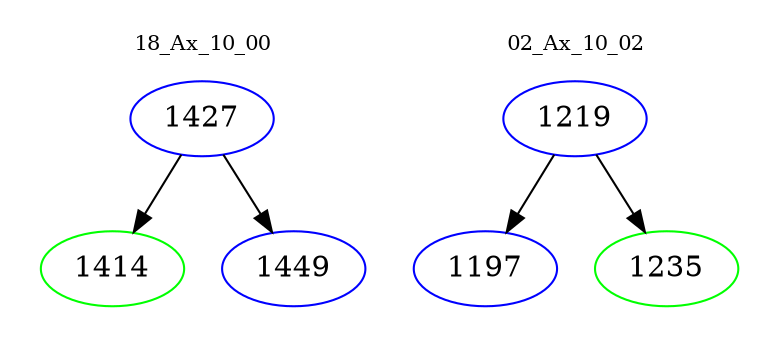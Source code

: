 digraph{
subgraph cluster_0 {
color = white
label = "18_Ax_10_00";
fontsize=10;
T0_1427 [label="1427", color="blue"]
T0_1427 -> T0_1414 [color="black"]
T0_1414 [label="1414", color="green"]
T0_1427 -> T0_1449 [color="black"]
T0_1449 [label="1449", color="blue"]
}
subgraph cluster_1 {
color = white
label = "02_Ax_10_02";
fontsize=10;
T1_1219 [label="1219", color="blue"]
T1_1219 -> T1_1197 [color="black"]
T1_1197 [label="1197", color="blue"]
T1_1219 -> T1_1235 [color="black"]
T1_1235 [label="1235", color="green"]
}
}
